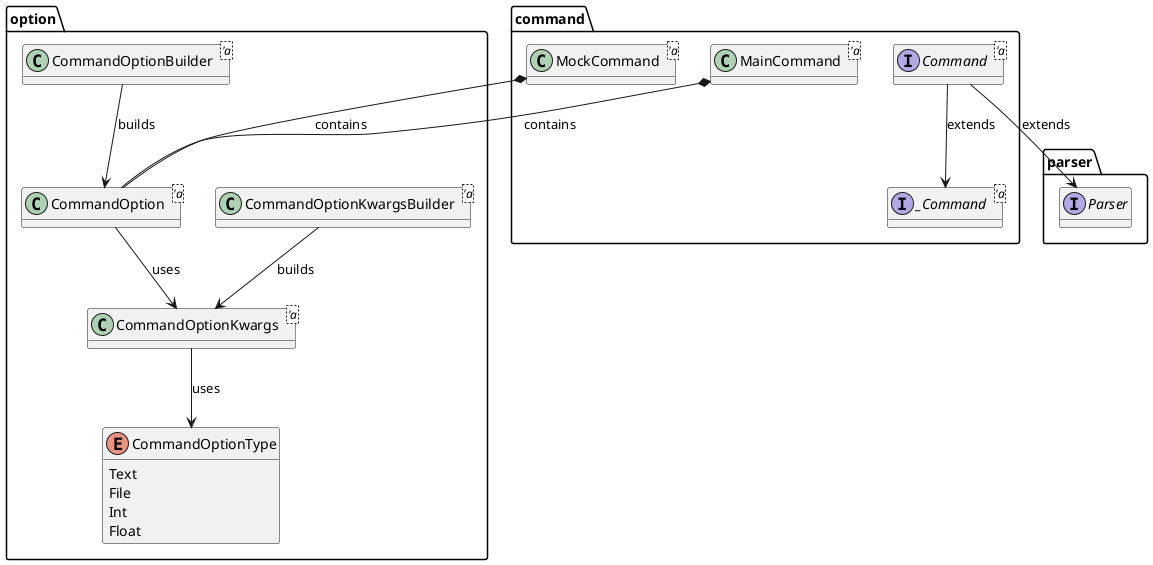 @startuml app
' hide fields
hide methods

package option {
    class CommandOptionKwargsBuilder<'a> {
    }
    class CommandOptionKwargs<'a> {
    }
    class CommandOptionBuilder<'a> {
    }
    class CommandOption<'a> {
    }
    enum CommandOptionType {
        Text
        File
        Int
        Float
    }

    CommandOptionKwargsBuilder --> CommandOptionKwargs : builds
    CommandOptionBuilder --> CommandOption : builds
    CommandOption --> CommandOptionKwargs : uses
    CommandOptionKwargs --> CommandOptionType : uses
}

package parser {
    interface Parser {
    }
}

package command {
    interface _Command<'a> {
    }
    interface Command<'a> {
    }

    class MockCommand<'a> {
    }
    class MainCommand<'a> {
    }

    Command --> _Command : extends
}

' Relationships between modules
MockCommand *-- CommandOption : contains
MainCommand *-- CommandOption : contains
Command --> Parser : extends
@enduml
